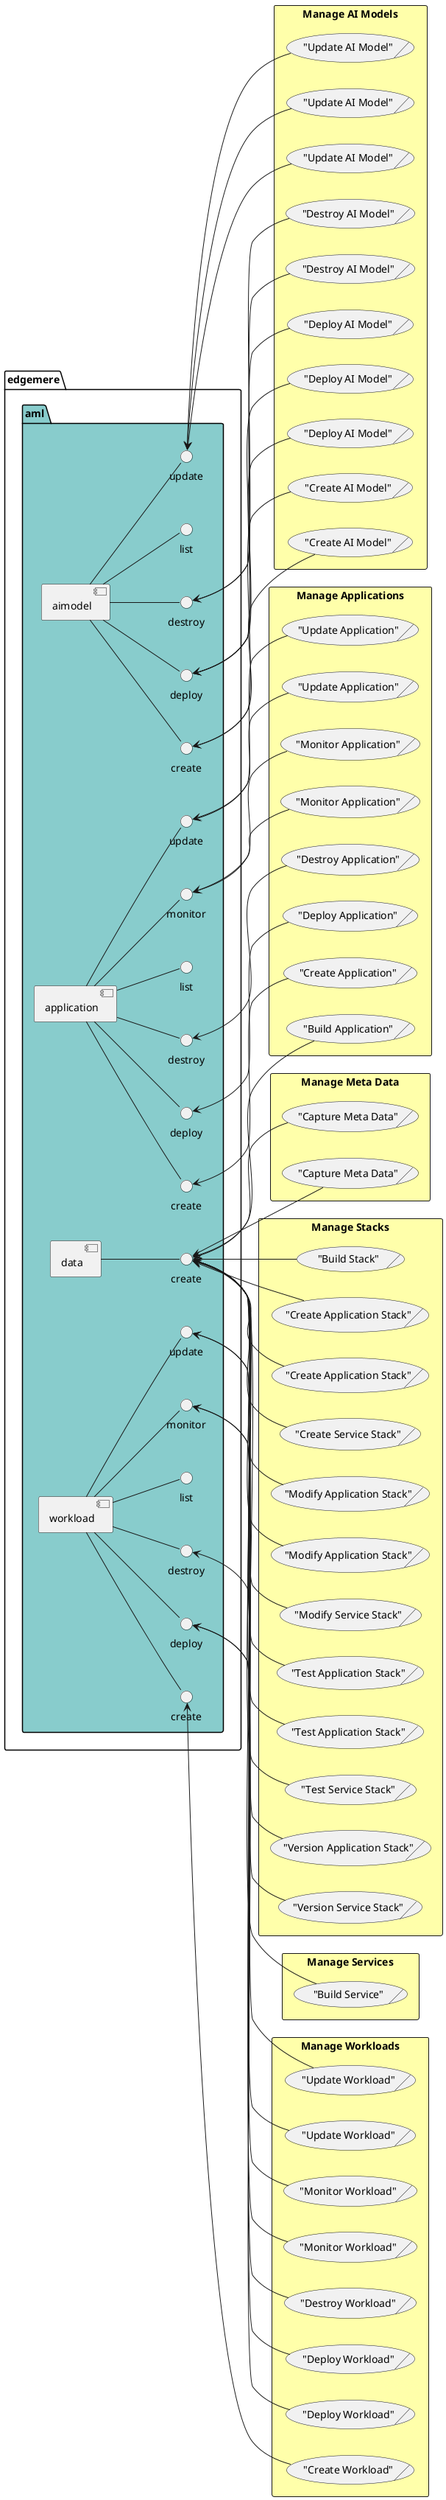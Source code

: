 @startuml
left to right direction


    package "edgemere" as edgemere {
package "aml" as edgemereaml #88cccc {
 component "aimodel" as edgemereamlaimodel
 interface "create" as edgemereamlaimodelcreate
edgemereamlaimodel -- edgemereamlaimodelcreate
}
}

    
    package "edgemere" as edgemere {
package "aml" as edgemereaml #88cccc {
 component "aimodel" as edgemereamlaimodel
 interface "deploy" as edgemereamlaimodeldeploy
edgemereamlaimodel -- edgemereamlaimodeldeploy
}
}

    
    package "edgemere" as edgemere {
package "aml" as edgemereaml #88cccc {
 component "aimodel" as edgemereamlaimodel
 interface "destroy" as edgemereamlaimodeldestroy
edgemereamlaimodel -- edgemereamlaimodeldestroy
}
}

    
    package "edgemere" as edgemere {
package "aml" as edgemereaml #88cccc {
 component "aimodel" as edgemereamlaimodel
 interface "list" as edgemereamlaimodellist
edgemereamlaimodel -- edgemereamlaimodellist
}
}

    
    package "edgemere" as edgemere {
package "aml" as edgemereaml #88cccc {
 component "aimodel" as edgemereamlaimodel
 interface "update" as edgemereamlaimodelupdate
edgemereamlaimodel -- edgemereamlaimodelupdate
}
}

    
    package "edgemere" as edgemere {
package "aml" as edgemereaml #88cccc {
 component "application" as edgemereamlapplication
 interface "create" as edgemereamlapplicationcreate
edgemereamlapplication -- edgemereamlapplicationcreate
}
}

    
    package "edgemere" as edgemere {
package "aml" as edgemereaml #88cccc {
 component "application" as edgemereamlapplication
 interface "deploy" as edgemereamlapplicationdeploy
edgemereamlapplication -- edgemereamlapplicationdeploy
}
}

    
    package "edgemere" as edgemere {
package "aml" as edgemereaml #88cccc {
 component "application" as edgemereamlapplication
 interface "destroy" as edgemereamlapplicationdestroy
edgemereamlapplication -- edgemereamlapplicationdestroy
}
}

    
    package "edgemere" as edgemere {
package "aml" as edgemereaml #88cccc {
 component "application" as edgemereamlapplication
 interface "list" as edgemereamlapplicationlist
edgemereamlapplication -- edgemereamlapplicationlist
}
}

    
    package "edgemere" as edgemere {
package "aml" as edgemereaml #88cccc {
 component "application" as edgemereamlapplication
 interface "monitor" as edgemereamlapplicationmonitor
edgemereamlapplication -- edgemereamlapplicationmonitor
}
}

    
    package "edgemere" as edgemere {
package "aml" as edgemereaml #88cccc {
 component "application" as edgemereamlapplication
 interface "update" as edgemereamlapplicationupdate
edgemereamlapplication -- edgemereamlapplicationupdate
}
}

    
    package "edgemere" as edgemere {
package "aml" as edgemereaml #88cccc {
 component "data" as edgemereamldata
 interface "create" as edgemereamldatacreate
edgemereamldata -- edgemereamldatacreate
}
}

    
    package "edgemere" as edgemere {
package "aml" as edgemereaml #88cccc {
 component "workload" as edgemereamlworkload
 interface "create" as edgemereamlworkloadcreate
edgemereamlworkload -- edgemereamlworkloadcreate
}
}

    
    package "edgemere" as edgemere {
package "aml" as edgemereaml #88cccc {
 component "workload" as edgemereamlworkload
 interface "deploy" as edgemereamlworkloaddeploy
edgemereamlworkload -- edgemereamlworkloaddeploy
}
}

    
    package "edgemere" as edgemere {
package "aml" as edgemereaml #88cccc {
 component "workload" as edgemereamlworkload
 interface "destroy" as edgemereamlworkloaddestroy
edgemereamlworkload -- edgemereamlworkloaddestroy
}
}

    
    package "edgemere" as edgemere {
package "aml" as edgemereaml #88cccc {
 component "workload" as edgemereamlworkload
 interface "list" as edgemereamlworkloadlist
edgemereamlworkload -- edgemereamlworkloadlist
}
}

    
    package "edgemere" as edgemere {
package "aml" as edgemereaml #88cccc {
 component "workload" as edgemereamlworkload
 interface "monitor" as edgemereamlworkloadmonitor
edgemereamlworkload -- edgemereamlworkloadmonitor
}
}

    
    package "edgemere" as edgemere {
package "aml" as edgemereaml #88cccc {
 component "workload" as edgemereamlworkload
 interface "update" as edgemereamlworkloadupdate
edgemereamlworkload -- edgemereamlworkloadupdate
}
}

    


        rectangle "Manage AI Models" as ManageAIModels #ffffaa {
            ("Create AI Model")/ as ApplicationDeveloperManageAIModelsCreateAIModel
        }
    
    edgemereamlaimodelcreate <-- ApplicationDeveloperManageAIModelsCreateAIModel
    
        rectangle "Manage AI Models" as ManageAIModels #ffffaa {
            ("Create AI Model")/ as DataScientistManageAIModelsCreateAIModel
        }
    
    edgemereamlaimodelcreate <-- DataScientistManageAIModelsCreateAIModel
    
        rectangle "Manage AI Models" as ManageAIModels #ffffaa {
            ("Deploy AI Model")/ as DevOpsEngineerManageAIModelsDeployAIModel
        }
    
    edgemereamlaimodeldeploy <-- DevOpsEngineerManageAIModelsDeployAIModel
    
        rectangle "Manage AI Models" as ManageAIModels #ffffaa {
            ("Deploy AI Model")/ as ApplicationDeveloperManageAIModelsDeployAIModel
        }
    
    edgemereamlaimodeldeploy <-- ApplicationDeveloperManageAIModelsDeployAIModel
    
        rectangle "Manage AI Models" as ManageAIModels #ffffaa {
            ("Deploy AI Model")/ as DataEngineerManageAIModelsDeployAIModel
        }
    
    edgemereamlaimodeldeploy <-- DataEngineerManageAIModelsDeployAIModel
    
        rectangle "Manage AI Models" as ManageAIModels #ffffaa {
            ("Destroy AI Model")/ as DataEngineerManageAIModelsDestroyAIModel
        }
    
    edgemereamlaimodeldestroy <-- DataEngineerManageAIModelsDestroyAIModel
    
        rectangle "Manage AI Models" as ManageAIModels #ffffaa {
            ("Destroy AI Model")/ as ApplicationDeveloperManageAIModelsDestroyAIModel
        }
    
    edgemereamlaimodeldestroy <-- ApplicationDeveloperManageAIModelsDestroyAIModel
    
        rectangle "Manage AI Models" as ManageAIModels #ffffaa {
            ("Update AI Model")/ as DataEngineerManageAIModelsUpdateAIModel
        }
    
    edgemereamlaimodelupdate <-- DataEngineerManageAIModelsUpdateAIModel
    
        rectangle "Manage AI Models" as ManageAIModels #ffffaa {
            ("Update AI Model")/ as DevOpsEngineerManageAIModelsUpdateAIModel
        }
    
    edgemereamlaimodelupdate <-- DevOpsEngineerManageAIModelsUpdateAIModel
    
        rectangle "Manage AI Models" as ManageAIModels #ffffaa {
            ("Update AI Model")/ as ApplicationDeveloperManageAIModelsUpdateAIModel
        }
    
    edgemereamlaimodelupdate <-- ApplicationDeveloperManageAIModelsUpdateAIModel
    

        rectangle "Manage Applications" as ManageApplications #ffffaa {
            ("Build Application")/ as DevOpsEngineerManageApplicationsBuildApplication
        }
    
    edgemereamldatacreate <-- DevOpsEngineerManageApplicationsBuildApplication
    
        rectangle "Manage Applications" as ManageApplications #ffffaa {
            ("Create Application")/ as ApplicationDeveloperManageApplicationsCreateApplication
        }
    
    edgemereamlapplicationcreate <-- ApplicationDeveloperManageApplicationsCreateApplication
    
        rectangle "Manage Applications" as ManageApplications #ffffaa {
            ("Deploy Application")/ as DevOpsEngineerManageApplicationsDeployApplication
        }
    
    edgemereamlapplicationdeploy <-- DevOpsEngineerManageApplicationsDeployApplication
    
        rectangle "Manage Applications" as ManageApplications #ffffaa {
            ("Destroy Application")/ as DevOpsEngineerManageApplicationsDestroyApplication
        }
    
    edgemereamlapplicationdestroy <-- DevOpsEngineerManageApplicationsDestroyApplication
    
        rectangle "Manage Applications" as ManageApplications #ffffaa {
            ("Monitor Application")/ as DevOpsEngineerManageApplicationsMonitorApplication
        }
    
    edgemereamlapplicationmonitor <-- DevOpsEngineerManageApplicationsMonitorApplication
    
        rectangle "Manage Applications" as ManageApplications #ffffaa {
            ("Monitor Application")/ as ApplicationDeveloperManageApplicationsMonitorApplication
        }
    
    edgemereamlapplicationmonitor <-- ApplicationDeveloperManageApplicationsMonitorApplication
    
        rectangle "Manage Applications" as ManageApplications #ffffaa {
            ("Update Application")/ as ApplicationDeveloperManageApplicationsUpdateApplication
        }
    
    edgemereamlapplicationupdate <-- ApplicationDeveloperManageApplicationsUpdateApplication
    
        rectangle "Manage Applications" as ManageApplications #ffffaa {
            ("Update Application")/ as DevOpsEngineerManageApplicationsUpdateApplication
        }
    
    edgemereamlapplicationupdate <-- DevOpsEngineerManageApplicationsUpdateApplication
    

        rectangle "Manage Workloads" as ManageWorkloads #ffffaa {
            ("Create Workload")/ as ApplicationDeveloperManageWorkloadsCreateWorkload
        }
    
    edgemereamlworkloadcreate <-- ApplicationDeveloperManageWorkloadsCreateWorkload
    
        rectangle "Manage Workloads" as ManageWorkloads #ffffaa {
            ("Deploy Workload")/ as ApplicationDeveloperManageWorkloadsDeployWorkload
        }
    
    edgemereamlworkloaddeploy <-- ApplicationDeveloperManageWorkloadsDeployWorkload
    
        rectangle "Manage Workloads" as ManageWorkloads #ffffaa {
            ("Deploy Workload")/ as DevOpsEngineerManageWorkloadsDeployWorkload
        }
    
    edgemereamlworkloaddeploy <-- DevOpsEngineerManageWorkloadsDeployWorkload
    
        rectangle "Manage Workloads" as ManageWorkloads #ffffaa {
            ("Destroy Workload")/ as DevOpsEngineerManageWorkloadsDestroyWorkload
        }
    
    edgemereamlworkloaddestroy <-- DevOpsEngineerManageWorkloadsDestroyWorkload
    
        rectangle "Manage Workloads" as ManageWorkloads #ffffaa {
            ("Monitor Workload")/ as ApplicationDeveloperManageWorkloadsMonitorWorkload
        }
    
    edgemereamlworkloadmonitor <-- ApplicationDeveloperManageWorkloadsMonitorWorkload
    
        rectangle "Manage Workloads" as ManageWorkloads #ffffaa {
            ("Monitor Workload")/ as DevOpsEngineerManageWorkloadsMonitorWorkload
        }
    
    edgemereamlworkloadmonitor <-- DevOpsEngineerManageWorkloadsMonitorWorkload
    
        rectangle "Manage Workloads" as ManageWorkloads #ffffaa {
            ("Update Workload")/ as ApplicationDeveloperManageWorkloadsUpdateWorkload
        }
    
    edgemereamlworkloadupdate <-- ApplicationDeveloperManageWorkloadsUpdateWorkload
    
        rectangle "Manage Workloads" as ManageWorkloads #ffffaa {
            ("Update Workload")/ as DevOpsEngineerManageWorkloadsUpdateWorkload
        }
    
    edgemereamlworkloadupdate <-- DevOpsEngineerManageWorkloadsUpdateWorkload
    








        rectangle "Manage Meta Data" as ManageMetaData #ffffaa {
            ("Capture Meta Data")/ as DataEngineerManageMetaDataCaptureMetaData
        }
    
    edgemereamldatacreate <-- DataEngineerManageMetaDataCaptureMetaData
    
        rectangle "Manage Meta Data" as ManageMetaData #ffffaa {
            ("Capture Meta Data")/ as DataStewardManageMetaDataCaptureMetaData
        }
    
    edgemereamldatacreate <-- DataStewardManageMetaDataCaptureMetaData
    














        rectangle "Manage Stacks" as ManageStacks #ffffaa {
            ("Build Stack")/ as DevOpsEngineerManageStacksBuildStack
        }
    
    edgemereamldatacreate <-- DevOpsEngineerManageStacksBuildStack
    
        rectangle "Manage Stacks" as ManageStacks #ffffaa {
            ("Create Application Stack")/ as ApplicationDeveloperManageStacksCreateApplicationStack
        }
    
    edgemereamldatacreate <-- ApplicationDeveloperManageStacksCreateApplicationStack
    
        rectangle "Manage Stacks" as ManageStacks #ffffaa {
            ("Create Application Stack")/ as StackDeveloperManageStacksCreateApplicationStack
        }
    
    edgemereamldatacreate <-- StackDeveloperManageStacksCreateApplicationStack
    
        rectangle "Manage Stacks" as ManageStacks #ffffaa {
            ("Create Service Stack")/ as StackDeveloperManageStacksCreateServiceStack
        }
    
    edgemereamldatacreate <-- StackDeveloperManageStacksCreateServiceStack
    
        rectangle "Manage Stacks" as ManageStacks #ffffaa {
            ("Modify Application Stack")/ as StackDeveloperManageStacksModifyApplicationStack
        }
    
    edgemereamldatacreate <-- StackDeveloperManageStacksModifyApplicationStack
    
        rectangle "Manage Stacks" as ManageStacks #ffffaa {
            ("Modify Application Stack")/ as ApplicationDeveloperManageStacksModifyApplicationStack
        }
    
    edgemereamldatacreate <-- ApplicationDeveloperManageStacksModifyApplicationStack
    
        rectangle "Manage Stacks" as ManageStacks #ffffaa {
            ("Modify Service Stack")/ as StackDeveloperManageStacksModifyServiceStack
        }
    
    edgemereamldatacreate <-- StackDeveloperManageStacksModifyServiceStack
    
        rectangle "Manage Stacks" as ManageStacks #ffffaa {
            ("Test Application Stack")/ as StackDeveloperManageStacksTestApplicationStack
        }
    
    edgemereamldatacreate <-- StackDeveloperManageStacksTestApplicationStack
    
        rectangle "Manage Stacks" as ManageStacks #ffffaa {
            ("Test Application Stack")/ as ApplicationDeveloperManageStacksTestApplicationStack
        }
    
    edgemereamldatacreate <-- ApplicationDeveloperManageStacksTestApplicationStack
    
        rectangle "Manage Stacks" as ManageStacks #ffffaa {
            ("Test Service Stack")/ as StackDeveloperManageStacksTestServiceStack
        }
    
    edgemereamldatacreate <-- StackDeveloperManageStacksTestServiceStack
    
        rectangle "Manage Stacks" as ManageStacks #ffffaa {
            ("Version Application Stack")/ as ApplicationDeveloperManageStacksVersionApplicationStack
        }
    
    edgemereamldatacreate <-- ApplicationDeveloperManageStacksVersionApplicationStack
    
        rectangle "Manage Stacks" as ManageStacks #ffffaa {
            ("Version Service Stack")/ as StackDeveloperManageStacksVersionServiceStack
        }
    
    edgemereamldatacreate <-- StackDeveloperManageStacksVersionServiceStack
    



        rectangle "Manage Services" as ManageServices #ffffaa {
            ("Build Service")/ as StackDeveloperManageServicesBuildService
        }
    
    edgemereamldatacreate <-- StackDeveloperManageServicesBuildService
    








@enduml
